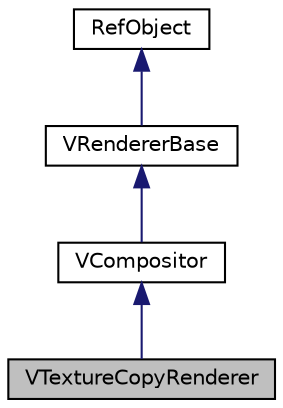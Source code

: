 digraph "VTextureCopyRenderer"
{
  edge [fontname="Helvetica",fontsize="10",labelfontname="Helvetica",labelfontsize="10"];
  node [fontname="Helvetica",fontsize="10",shape=record];
  Node1 [label="VTextureCopyRenderer",height=0.2,width=0.4,color="black", fillcolor="grey75", style="filled", fontcolor="black"];
  Node2 -> Node1 [dir="back",color="midnightblue",fontsize="10",style="solid",fontname="Helvetica"];
  Node2 [label="VCompositor",height=0.2,width=0.4,color="black", fillcolor="white", style="filled",URL="$class_v_compositor.html",tooltip="VCompositor 合成器 "];
  Node3 -> Node2 [dir="back",color="midnightblue",fontsize="10",style="solid",fontname="Helvetica"];
  Node3 [label="VRendererBase",height=0.2,width=0.4,color="black", fillcolor="white", style="filled",URL="$class_v_renderer_base.html",tooltip="VRendererBase 渲染器基类 "];
  Node4 -> Node3 [dir="back",color="midnightblue",fontsize="10",style="solid",fontname="Helvetica"];
  Node4 [label="RefObject",height=0.2,width=0.4,color="black", fillcolor="white", style="filled",URL="$class_ref_object.html"];
}
